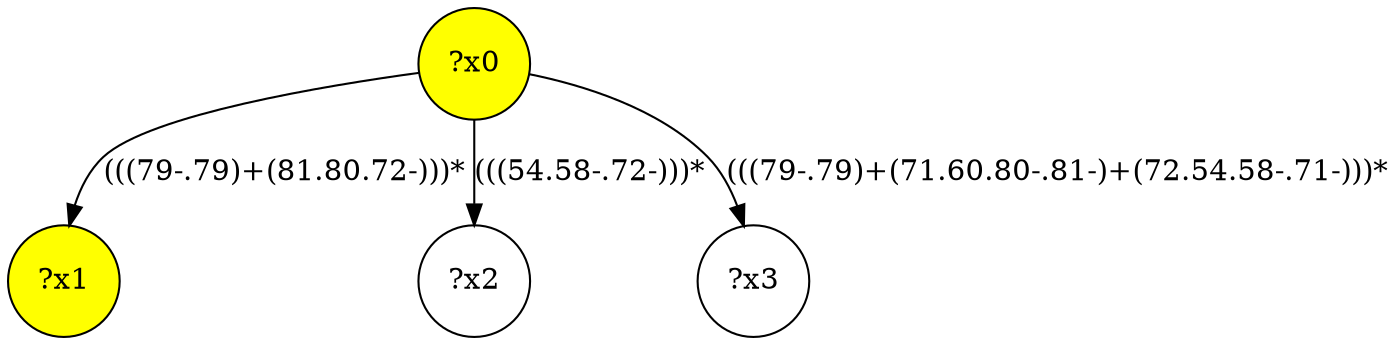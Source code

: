 digraph g {
	x0 [fillcolor="yellow", style="filled," shape=circle, label="?x0"];
	x1 [fillcolor="yellow", style="filled," shape=circle, label="?x1"];
	x0 -> x1 [label="(((79-.79)+(81.80.72-)))*"];
	x2 [shape=circle, label="?x2"];
	x0 -> x2 [label="(((54.58-.72-)))*"];
	x3 [shape=circle, label="?x3"];
	x0 -> x3 [label="(((79-.79)+(71.60.80-.81-)+(72.54.58-.71-)))*"];
}

